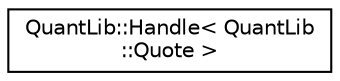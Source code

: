 digraph "Graphical Class Hierarchy"
{
  edge [fontname="Helvetica",fontsize="10",labelfontname="Helvetica",labelfontsize="10"];
  node [fontname="Helvetica",fontsize="10",shape=record];
  rankdir="LR";
  Node0 [label="QuantLib::Handle\< QuantLib\l::Quote \>",height=0.2,width=0.4,color="black", fillcolor="white", style="filled",URL="$class_quant_lib_1_1_handle.html"];
}
